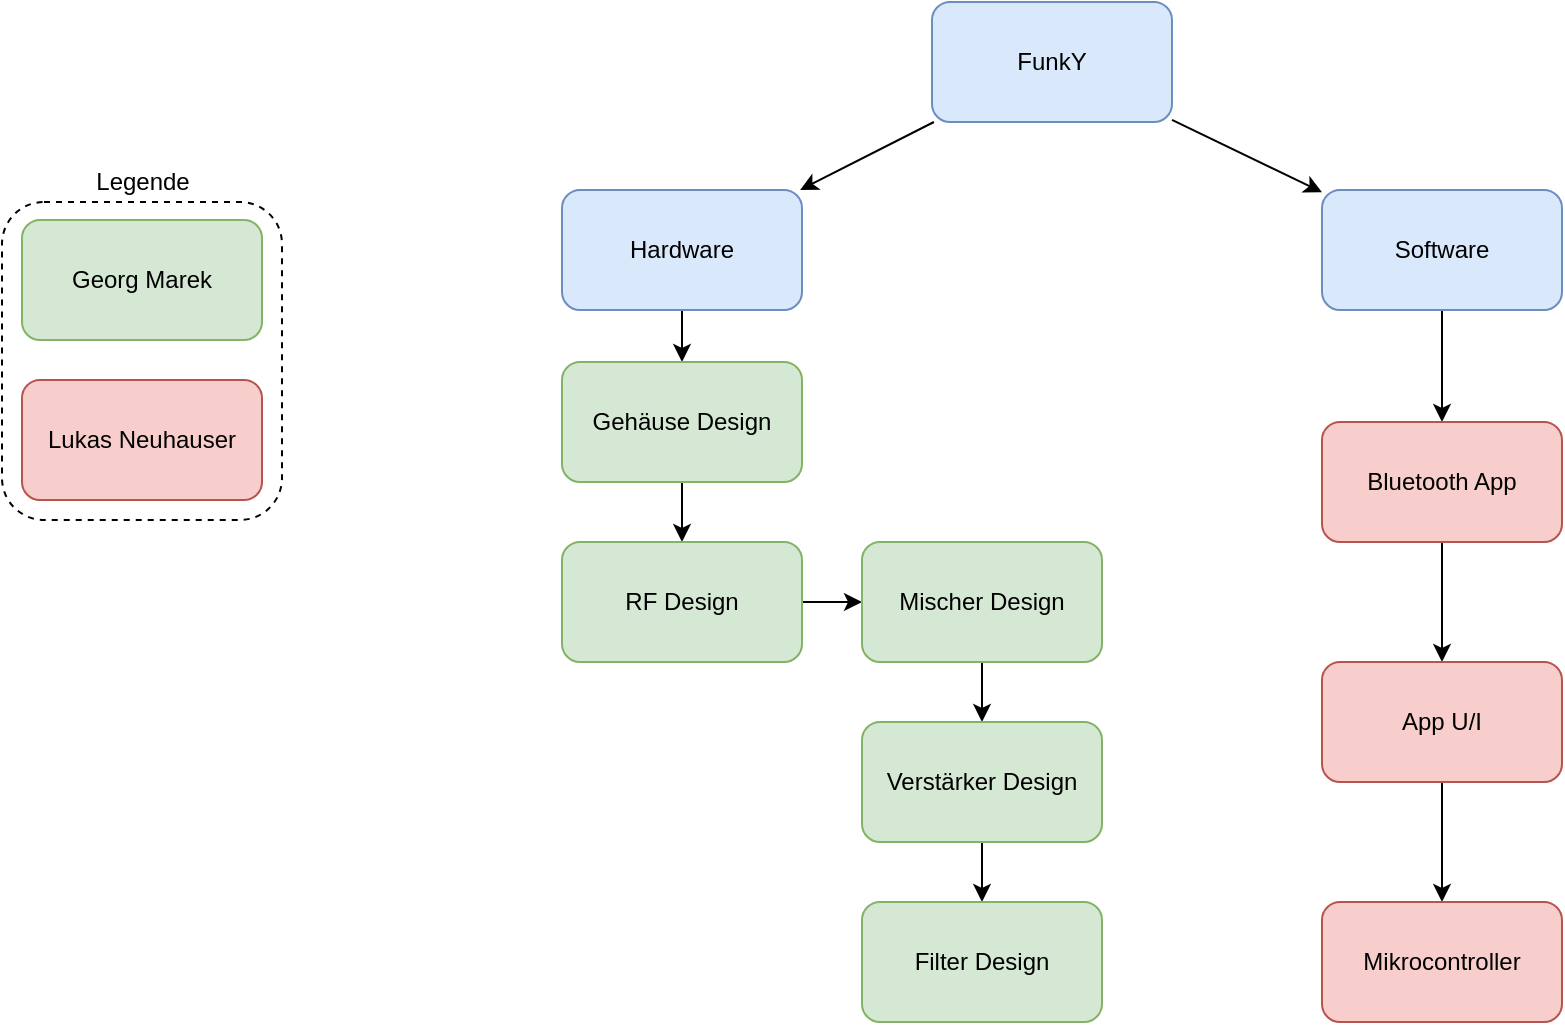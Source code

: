 <mxfile>
    <diagram id="VZlhci8cSqzvPAeGXSe_" name="Page-1">
        <mxGraphModel dx="1045" dy="697" grid="1" gridSize="10" guides="1" tooltips="1" connect="1" arrows="1" fold="1" page="1" pageScale="1" pageWidth="1169" pageHeight="827" math="0" shadow="0">
            <root>
                <mxCell id="0"/>
                <mxCell id="1" parent="0"/>
                <mxCell id="2" value="" style="rounded=1;whiteSpace=wrap;html=1;fillColor=none;dashed=1;" parent="1" vertex="1">
                    <mxGeometry x="60" y="360" width="140" height="159" as="geometry"/>
                </mxCell>
                <mxCell id="3" value="Legende" style="text;html=1;align=center;verticalAlign=middle;resizable=0;points=[];autosize=1;strokeColor=none;fillColor=none;spacing=0;" parent="1" vertex="1">
                    <mxGeometry x="95" y="340" width="70" height="20" as="geometry"/>
                </mxCell>
                <mxCell id="4" value="Georg Marek" style="rounded=1;whiteSpace=wrap;html=1;fillColor=#d5e8d4;strokeColor=#82b366;" parent="1" vertex="1">
                    <mxGeometry x="70" y="369" width="120" height="60" as="geometry"/>
                </mxCell>
                <mxCell id="5" value="Lukas Neuhauser" style="rounded=1;whiteSpace=wrap;html=1;fillColor=#f8cecc;strokeColor=#b85450;" parent="1" vertex="1">
                    <mxGeometry x="70" y="449" width="120" height="60" as="geometry"/>
                </mxCell>
                <mxCell id="33" value="" style="edgeStyle=none;html=1;" edge="1" parent="1" source="31" target="32">
                    <mxGeometry relative="1" as="geometry"/>
                </mxCell>
                <mxCell id="35" value="" style="edgeStyle=none;html=1;" edge="1" parent="1" source="31" target="34">
                    <mxGeometry relative="1" as="geometry"/>
                </mxCell>
                <mxCell id="31" value="FunkY" style="rounded=1;whiteSpace=wrap;html=1;fillColor=#dae8fc;strokeColor=#6c8ebf;" vertex="1" parent="1">
                    <mxGeometry x="525" y="260" width="120" height="60" as="geometry"/>
                </mxCell>
                <mxCell id="37" value="" style="edgeStyle=none;html=1;" edge="1" parent="1" source="32" target="36">
                    <mxGeometry relative="1" as="geometry"/>
                </mxCell>
                <mxCell id="32" value="Hardware" style="whiteSpace=wrap;html=1;rounded=1;fillColor=#dae8fc;strokeColor=#6c8ebf;" vertex="1" parent="1">
                    <mxGeometry x="340" y="354" width="120" height="60" as="geometry"/>
                </mxCell>
                <mxCell id="47" value="" style="edgeStyle=none;html=1;" edge="1" parent="1" source="34" target="46">
                    <mxGeometry relative="1" as="geometry"/>
                </mxCell>
                <mxCell id="34" value="Software" style="rounded=1;whiteSpace=wrap;html=1;fillColor=#dae8fc;strokeColor=#6c8ebf;" vertex="1" parent="1">
                    <mxGeometry x="720" y="354" width="120" height="60" as="geometry"/>
                </mxCell>
                <mxCell id="39" value="" style="edgeStyle=none;html=1;" edge="1" parent="1" source="36" target="38">
                    <mxGeometry relative="1" as="geometry"/>
                </mxCell>
                <mxCell id="36" value="Gehäuse Design" style="whiteSpace=wrap;html=1;fillColor=#d5e8d4;strokeColor=#82b366;rounded=1;" vertex="1" parent="1">
                    <mxGeometry x="340" y="440" width="120" height="60" as="geometry"/>
                </mxCell>
                <mxCell id="41" value="" style="edgeStyle=none;html=1;" edge="1" parent="1" source="38" target="40">
                    <mxGeometry relative="1" as="geometry"/>
                </mxCell>
                <mxCell id="38" value="RF Design" style="whiteSpace=wrap;html=1;fillColor=#d5e8d4;strokeColor=#82b366;rounded=1;" vertex="1" parent="1">
                    <mxGeometry x="340" y="530" width="120" height="60" as="geometry"/>
                </mxCell>
                <mxCell id="43" value="" style="edgeStyle=none;html=1;" edge="1" parent="1" source="40" target="42">
                    <mxGeometry relative="1" as="geometry"/>
                </mxCell>
                <mxCell id="40" value="Mischer Design" style="whiteSpace=wrap;html=1;fillColor=#d5e8d4;strokeColor=#82b366;rounded=1;" vertex="1" parent="1">
                    <mxGeometry x="490" y="530" width="120" height="60" as="geometry"/>
                </mxCell>
                <mxCell id="45" value="" style="edgeStyle=none;html=1;" edge="1" parent="1" source="42" target="44">
                    <mxGeometry relative="1" as="geometry"/>
                </mxCell>
                <mxCell id="42" value="Verstärker Design" style="whiteSpace=wrap;html=1;fillColor=#d5e8d4;strokeColor=#82b366;rounded=1;" vertex="1" parent="1">
                    <mxGeometry x="490" y="620" width="120" height="60" as="geometry"/>
                </mxCell>
                <mxCell id="44" value="Filter Design" style="whiteSpace=wrap;html=1;fillColor=#d5e8d4;strokeColor=#82b366;rounded=1;" vertex="1" parent="1">
                    <mxGeometry x="490" y="710" width="120" height="60" as="geometry"/>
                </mxCell>
                <mxCell id="49" value="" style="edgeStyle=none;html=1;" edge="1" parent="1" source="46" target="48">
                    <mxGeometry relative="1" as="geometry"/>
                </mxCell>
                <mxCell id="46" value="Bluetooth App" style="whiteSpace=wrap;html=1;fillColor=#f8cecc;strokeColor=#b85450;rounded=1;" vertex="1" parent="1">
                    <mxGeometry x="720" y="470" width="120" height="60" as="geometry"/>
                </mxCell>
                <mxCell id="51" value="" style="edgeStyle=none;html=1;" edge="1" parent="1" source="48" target="50">
                    <mxGeometry relative="1" as="geometry"/>
                </mxCell>
                <mxCell id="48" value="App U/I" style="whiteSpace=wrap;html=1;fillColor=#f8cecc;strokeColor=#b85450;rounded=1;" vertex="1" parent="1">
                    <mxGeometry x="720" y="590" width="120" height="60" as="geometry"/>
                </mxCell>
                <mxCell id="50" value="Mikrocontroller" style="whiteSpace=wrap;html=1;fillColor=#f8cecc;strokeColor=#b85450;rounded=1;" vertex="1" parent="1">
                    <mxGeometry x="720" y="710" width="120" height="60" as="geometry"/>
                </mxCell>
            </root>
        </mxGraphModel>
    </diagram>
</mxfile>